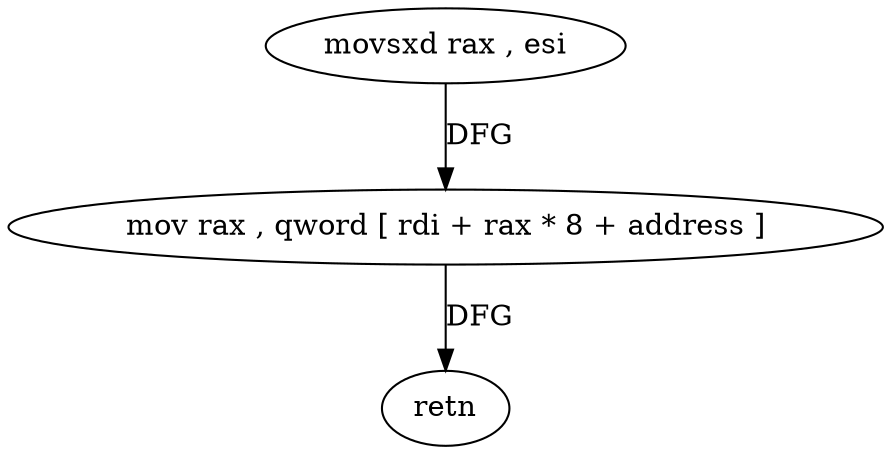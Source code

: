 digraph "func" {
"74864" [label = "movsxd rax , esi" ]
"74867" [label = "mov rax , qword [ rdi + rax * 8 + address ]" ]
"74875" [label = "retn" ]
"74864" -> "74867" [ label = "DFG" ]
"74867" -> "74875" [ label = "DFG" ]
}
